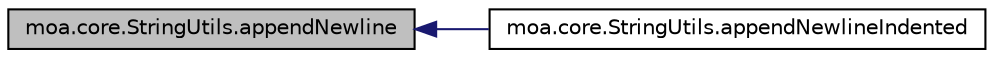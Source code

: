 digraph G
{
  edge [fontname="Helvetica",fontsize="10",labelfontname="Helvetica",labelfontsize="10"];
  node [fontname="Helvetica",fontsize="10",shape=record];
  rankdir=LR;
  Node1 [label="moa.core.StringUtils.appendNewline",height=0.2,width=0.4,color="black", fillcolor="grey75", style="filled" fontcolor="black"];
  Node1 -> Node2 [dir=back,color="midnightblue",fontsize="10",style="solid",fontname="Helvetica"];
  Node2 [label="moa.core.StringUtils.appendNewlineIndented",height=0.2,width=0.4,color="black", fillcolor="white", style="filled",URL="$classmoa_1_1core_1_1StringUtils.html#a36de6e129acb2b318146298bd10f65af"];
}

